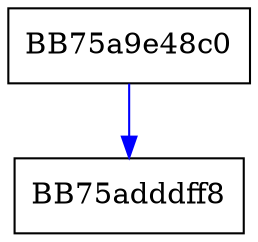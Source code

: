 digraph CertGetCertificateChain_shim {
  node [shape="box"];
  graph [splines=ortho];
  BB75a9e48c0 -> BB75adddff8 [color="blue"];
}